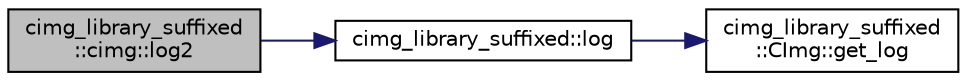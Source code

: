 digraph "cimg_library_suffixed::cimg::log2"
{
  edge [fontname="Helvetica",fontsize="10",labelfontname="Helvetica",labelfontsize="10"];
  node [fontname="Helvetica",fontsize="10",shape=record];
  rankdir="LR";
  Node2144 [label="cimg_library_suffixed\l::cimg::log2",height=0.2,width=0.4,color="black", fillcolor="grey75", style="filled", fontcolor="black"];
  Node2144 -> Node2145 [color="midnightblue",fontsize="10",style="solid",fontname="Helvetica"];
  Node2145 [label="cimg_library_suffixed::log",height=0.2,width=0.4,color="black", fillcolor="white", style="filled",URL="$namespacecimg__library__suffixed.html#a65baff382319a3677fd777a976a4f50b"];
  Node2145 -> Node2146 [color="midnightblue",fontsize="10",style="solid",fontname="Helvetica"];
  Node2146 [label="cimg_library_suffixed\l::CImg::get_log",height=0.2,width=0.4,color="black", fillcolor="white", style="filled",URL="$structcimg__library__suffixed_1_1_c_img.html#a560dd5fe13a0b40fcf95e2ea7020381e",tooltip="Compute the logarithm of each pixel value . "];
}

